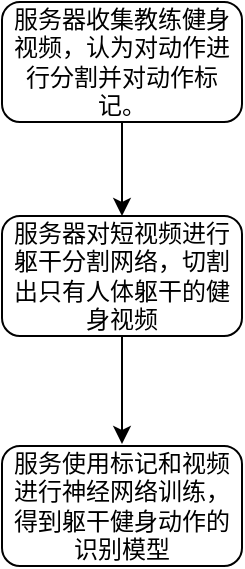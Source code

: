 <mxfile version="17.4.6" type="github" pages="2">
  <diagram id="p1-SLzr9O_c1FOZBNYAg" name="Page-1">
    <mxGraphModel dx="1422" dy="762" grid="0" gridSize="10" guides="1" tooltips="1" connect="1" arrows="1" fold="1" page="1" pageScale="1" pageWidth="1169" pageHeight="827" math="0" shadow="0">
      <root>
        <mxCell id="0" />
        <mxCell id="1" parent="0" />
        <mxCell id="rlFK495kiFSLXGlKRbkF-3" style="edgeStyle=orthogonalEdgeStyle;rounded=0;orthogonalLoop=1;jettySize=auto;html=1;exitX=0.5;exitY=1;exitDx=0;exitDy=0;" edge="1" parent="1" source="rlFK495kiFSLXGlKRbkF-1" target="rlFK495kiFSLXGlKRbkF-2">
          <mxGeometry relative="1" as="geometry" />
        </mxCell>
        <mxCell id="rlFK495kiFSLXGlKRbkF-1" value="服务器收集教练健身视频，认为对动作进行分割并对动作标记。" style="rounded=1;whiteSpace=wrap;html=1;" vertex="1" parent="1">
          <mxGeometry x="441" y="52" width="120" height="60" as="geometry" />
        </mxCell>
        <mxCell id="rlFK495kiFSLXGlKRbkF-5" style="edgeStyle=orthogonalEdgeStyle;rounded=0;orthogonalLoop=1;jettySize=auto;html=1;exitX=0.5;exitY=1;exitDx=0;exitDy=0;" edge="1" parent="1" source="rlFK495kiFSLXGlKRbkF-2">
          <mxGeometry relative="1" as="geometry">
            <mxPoint x="501" y="273" as="targetPoint" />
          </mxGeometry>
        </mxCell>
        <mxCell id="rlFK495kiFSLXGlKRbkF-2" value="服务器对短视频进行躯干分割网络，切割出只有人体躯干的健身视频" style="rounded=1;whiteSpace=wrap;html=1;" vertex="1" parent="1">
          <mxGeometry x="441" y="159" width="120" height="60" as="geometry" />
        </mxCell>
        <mxCell id="rlFK495kiFSLXGlKRbkF-4" value="服务使用标记和视频进行神经网络训练，得到躯干健身动作的识别模型" style="rounded=1;whiteSpace=wrap;html=1;" vertex="1" parent="1">
          <mxGeometry x="441" y="274" width="120" height="60" as="geometry" />
        </mxCell>
      </root>
    </mxGraphModel>
  </diagram>
  <diagram id="1KcbEm2WhSp7IRb16Uz5" name="Page-2">
    <mxGraphModel dx="1422" dy="762" grid="0" gridSize="10" guides="1" tooltips="1" connect="1" arrows="1" fold="1" page="1" pageScale="1" pageWidth="1169" pageHeight="827" math="0" shadow="0">
      <root>
        <mxCell id="0" />
        <mxCell id="1" parent="0" />
        <mxCell id="SKJmWWVf4kepG4p3_zUM-3" style="edgeStyle=orthogonalEdgeStyle;rounded=0;orthogonalLoop=1;jettySize=auto;html=1;exitX=0.5;exitY=1;exitDx=0;exitDy=0;" edge="1" parent="1" source="SKJmWWVf4kepG4p3_zUM-1" target="SKJmWWVf4kepG4p3_zUM-2">
          <mxGeometry relative="1" as="geometry" />
        </mxCell>
        <mxCell id="SKJmWWVf4kepG4p3_zUM-1" value="主播填写直播间类型，填写为健身" style="rounded=1;whiteSpace=wrap;html=1;" vertex="1" parent="1">
          <mxGeometry x="503" y="32" width="120" height="60" as="geometry" />
        </mxCell>
        <mxCell id="SKJmWWVf4kepG4p3_zUM-5" style="edgeStyle=orthogonalEdgeStyle;rounded=0;orthogonalLoop=1;jettySize=auto;html=1;exitX=0.5;exitY=1;exitDx=0;exitDy=0;" edge="1" parent="1" source="SKJmWWVf4kepG4p3_zUM-2" target="SKJmWWVf4kepG4p3_zUM-4">
          <mxGeometry relative="1" as="geometry" />
        </mxCell>
        <mxCell id="SKJmWWVf4kepG4p3_zUM-2" value="服务器推送躯干切割网络，健身动作识别网络，nlp文字场景网络到主播端" style="rounded=1;whiteSpace=wrap;html=1;" vertex="1" parent="1">
          <mxGeometry x="503" y="138" width="120" height="60" as="geometry" />
        </mxCell>
        <mxCell id="SKJmWWVf4kepG4p3_zUM-7" style="edgeStyle=orthogonalEdgeStyle;rounded=0;orthogonalLoop=1;jettySize=auto;html=1;exitX=0.5;exitY=1;exitDx=0;exitDy=0;entryX=0.5;entryY=0;entryDx=0;entryDy=0;" edge="1" parent="1" source="SKJmWWVf4kepG4p3_zUM-4" target="SKJmWWVf4kepG4p3_zUM-6">
          <mxGeometry relative="1" as="geometry" />
        </mxCell>
        <mxCell id="SKJmWWVf4kepG4p3_zUM-4" value="主播端通过语音转文字，识别文本是否带有类似开始标记的上下文" style="rounded=1;whiteSpace=wrap;html=1;" vertex="1" parent="1">
          <mxGeometry x="503" y="247" width="120" height="60" as="geometry" />
        </mxCell>
        <mxCell id="SKJmWWVf4kepG4p3_zUM-9" style="edgeStyle=orthogonalEdgeStyle;rounded=0;orthogonalLoop=1;jettySize=auto;html=1;exitX=0.5;exitY=1;exitDx=0;exitDy=0;" edge="1" parent="1" source="SKJmWWVf4kepG4p3_zUM-6" target="SKJmWWVf4kepG4p3_zUM-8">
          <mxGeometry relative="1" as="geometry" />
        </mxCell>
        <mxCell id="SKJmWWVf4kepG4p3_zUM-13" style="edgeStyle=orthogonalEdgeStyle;rounded=0;orthogonalLoop=1;jettySize=auto;html=1;exitX=0.5;exitY=1;exitDx=0;exitDy=0;" edge="1" parent="1" source="SKJmWWVf4kepG4p3_zUM-6" target="SKJmWWVf4kepG4p3_zUM-11">
          <mxGeometry relative="1" as="geometry" />
        </mxCell>
        <mxCell id="SKJmWWVf4kepG4p3_zUM-6" value="识别到开始后，主播端通过分割网络和健身动作识别网络对主播动作进行识别" style="rounded=1;whiteSpace=wrap;html=1;" vertex="1" parent="1">
          <mxGeometry x="503" y="368" width="120" height="60" as="geometry" />
        </mxCell>
        <mxCell id="SKJmWWVf4kepG4p3_zUM-17" style="edgeStyle=orthogonalEdgeStyle;rounded=0;orthogonalLoop=1;jettySize=auto;html=1;exitX=0.5;exitY=1;exitDx=0;exitDy=0;" edge="1" parent="1" source="SKJmWWVf4kepG4p3_zUM-8" target="SKJmWWVf4kepG4p3_zUM-16">
          <mxGeometry relative="1" as="geometry" />
        </mxCell>
        <mxCell id="SKJmWWVf4kepG4p3_zUM-8" value="主播端将识别到动作和对应视频视频戳上传到服务器" style="rounded=1;whiteSpace=wrap;html=1;" vertex="1" parent="1">
          <mxGeometry x="410" y="485" width="120" height="60" as="geometry" />
        </mxCell>
        <mxCell id="SKJmWWVf4kepG4p3_zUM-10" value="成功识别" style="text;html=1;strokeColor=none;fillColor=none;align=center;verticalAlign=middle;whiteSpace=wrap;rounded=0;" vertex="1" parent="1">
          <mxGeometry x="429" y="423" width="60" height="30" as="geometry" />
        </mxCell>
        <mxCell id="SKJmWWVf4kepG4p3_zUM-15" style="edgeStyle=orthogonalEdgeStyle;rounded=0;orthogonalLoop=1;jettySize=auto;html=1;exitX=1;exitY=0.5;exitDx=0;exitDy=0;" edge="1" parent="1" source="SKJmWWVf4kepG4p3_zUM-11" target="SKJmWWVf4kepG4p3_zUM-14">
          <mxGeometry relative="1" as="geometry" />
        </mxCell>
        <mxCell id="SKJmWWVf4kepG4p3_zUM-11" value="主播端将无法识别的时间段时间上传到服务器" style="rounded=1;whiteSpace=wrap;html=1;" vertex="1" parent="1">
          <mxGeometry x="618" y="485" width="120" height="60" as="geometry" />
        </mxCell>
        <mxCell id="SKJmWWVf4kepG4p3_zUM-14" value="服务器将识别失败的数据进行标记，从新进行（1）的训练" style="rounded=1;whiteSpace=wrap;html=1;" vertex="1" parent="1">
          <mxGeometry x="733" y="370" width="120" height="60" as="geometry" />
        </mxCell>
        <mxCell id="SKJmWWVf4kepG4p3_zUM-16" value="服务器将识别动作标识和时间戳推送到用户客户端" style="rounded=1;whiteSpace=wrap;html=1;" vertex="1" parent="1">
          <mxGeometry x="410" y="588" width="120" height="60" as="geometry" />
        </mxCell>
      </root>
    </mxGraphModel>
  </diagram>
</mxfile>
